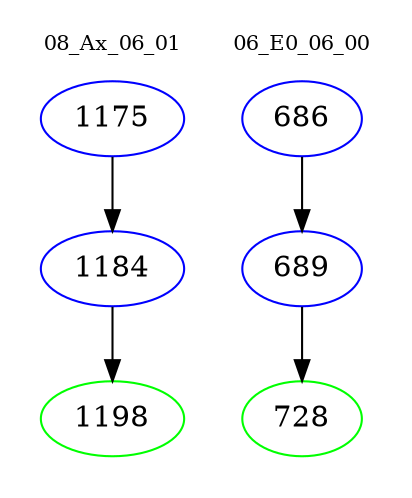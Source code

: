 digraph{
subgraph cluster_0 {
color = white
label = "08_Ax_06_01";
fontsize=10;
T0_1175 [label="1175", color="blue"]
T0_1175 -> T0_1184 [color="black"]
T0_1184 [label="1184", color="blue"]
T0_1184 -> T0_1198 [color="black"]
T0_1198 [label="1198", color="green"]
}
subgraph cluster_1 {
color = white
label = "06_E0_06_00";
fontsize=10;
T1_686 [label="686", color="blue"]
T1_686 -> T1_689 [color="black"]
T1_689 [label="689", color="blue"]
T1_689 -> T1_728 [color="black"]
T1_728 [label="728", color="green"]
}
}
